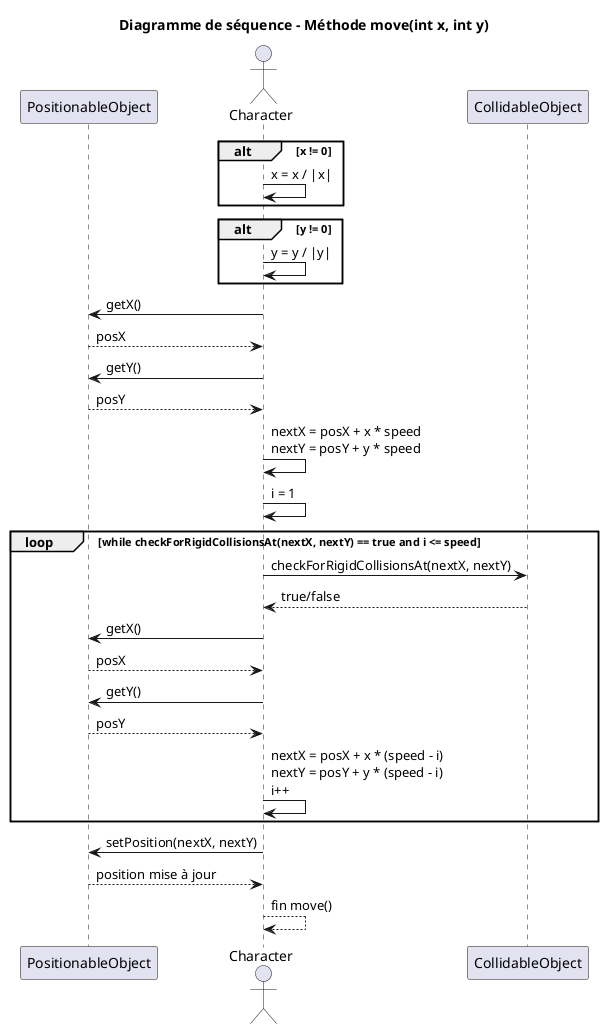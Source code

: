 @startuml
title Diagramme de séquence - Méthode move(int x, int y)


participant "PositionableObject" as GO
actor "Character" as Caller


participant "CollidableObject" as checkCollision



alt x != 0
    Caller -> Caller : x = x / |x|
end

alt y != 0
    Caller -> Caller : y = y / |y|
end

Caller -> GO : getX()
GO --> Caller : posX
Caller -> GO : getY()
GO --> Caller : posY

Caller -> Caller : nextX = posX + x * speed\nnextY = posY + y * speed
Caller -> Caller : i = 1

loop while checkForRigidCollisionsAt(nextX, nextY) == true and i <= speed
    Caller -> checkCollision : checkForRigidCollisionsAt(nextX, nextY)
    checkCollision --> Caller : true/false

    Caller -> GO : getX()
    GO --> Caller : posX
    Caller -> GO : getY()
    GO --> Caller : posY

    Caller -> Caller : nextX = posX + x * (speed - i)\nnextY = posY + y * (speed - i)\ni++
end

Caller -> GO : setPosition(nextX, nextY)
GO --> Caller : position mise à jour

Caller --> Caller : fin move()

@enduml
